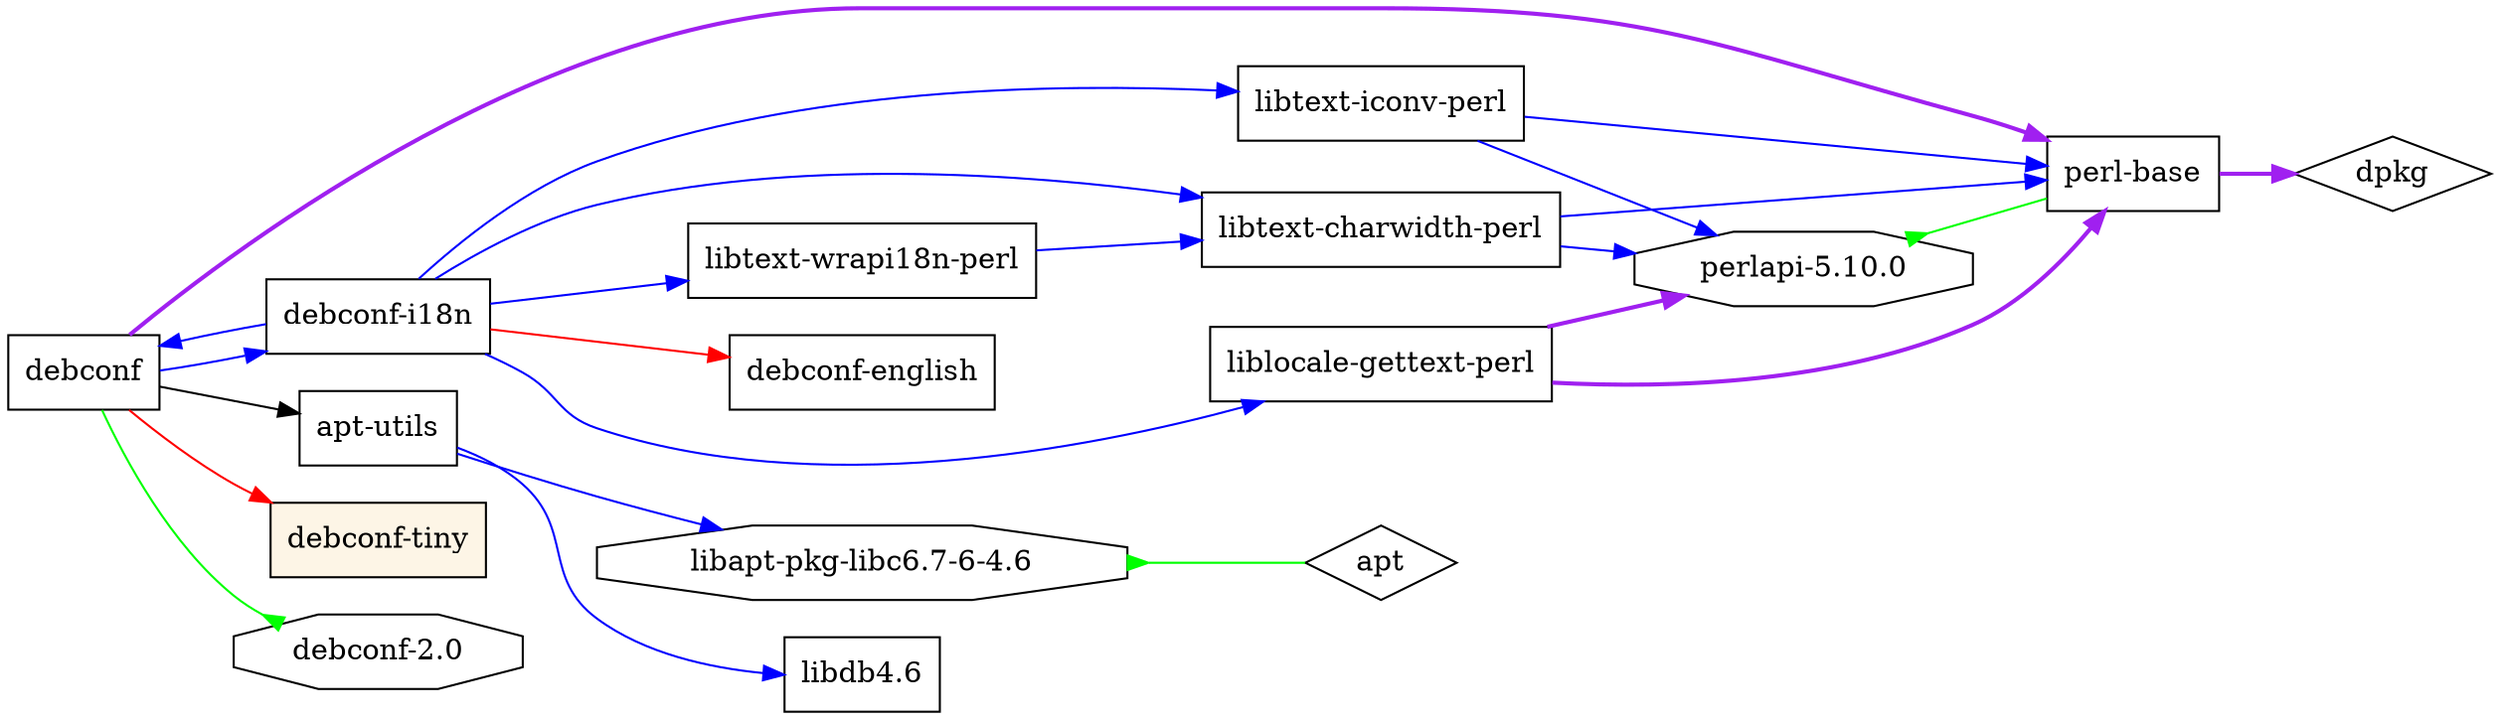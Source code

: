 digraph "debconf" {
	rankdir=LR;
	node [shape=box];
	"debconf" -> "perl-base" [color=purple,style=bold];
	"perl-base" -> "dpkg" [color=purple,style=bold];
	"debconf" -> "debconf-i18n" [color=blue];
	"debconf-i18n" -> "debconf" [color=blue];
	"debconf-i18n" -> "liblocale-gettext-perl" [color=blue];
	"liblocale-gettext-perl" -> "perl-base" [color=purple,style=bold];
	"liblocale-gettext-perl" -> "perlapi-5.10.0" [color=purple,style=bold];
	"perlapi-5.10.0" -> "perl-base" [dir=back,arrowtail=inv,color=green];
	"perlapi-5.10.0" [shape=octagon];
	"debconf-i18n" -> "libtext-iconv-perl" [color=blue];
	"libtext-iconv-perl" -> "perl-base" [color=blue];
	"libtext-iconv-perl" -> "perlapi-5.10.0" [color=blue];
	"debconf-i18n" -> "libtext-wrapi18n-perl" [color=blue];
	"libtext-wrapi18n-perl" -> "libtext-charwidth-perl" [color=blue];
	"libtext-charwidth-perl" -> "perl-base" [color=blue];
	"libtext-charwidth-perl" -> "perlapi-5.10.0" [color=blue];
	"debconf-i18n" -> "libtext-charwidth-perl" [color=blue];
	"debconf-i18n" -> "debconf-english" [color=red];
	"debconf" -> "apt-utils";
	"apt-utils" -> "libapt-pkg-libc6.7-6-4.6" [color=blue];
	"libapt-pkg-libc6.7-6-4.6" -> "apt" [dir=back,arrowtail=inv,color=green];
	"libapt-pkg-libc6.7-6-4.6" [shape=octagon];
	"apt-utils" -> "libdb4.6" [color=blue];
	"debconf" -> "debconf-tiny" [color=red];
	"debconf" -> "debconf-2.0" [arrowhead=inv,color=green];
	"debconf-2.0" [shape=octagon];
	"debconf-tiny" [style=filled,fillcolor=oldlace];
	"dpkg" [shape = diamond];
	"apt" [shape = diamond];
}
